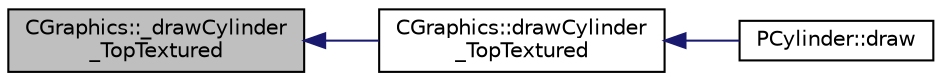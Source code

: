 digraph "CGraphics::_drawCylinder_TopTextured"
{
 // INTERACTIVE_SVG=YES
  edge [fontname="Helvetica",fontsize="10",labelfontname="Helvetica",labelfontsize="10"];
  node [fontname="Helvetica",fontsize="10",shape=record];
  rankdir="LR";
  Node1 [label="CGraphics::_drawCylinder\l_TopTextured",height=0.2,width=0.4,color="black", fillcolor="grey75", style="filled", fontcolor="black"];
  Node1 -> Node2 [dir="back",color="midnightblue",fontsize="10",style="solid",fontname="Helvetica"];
  Node2 [label="CGraphics::drawCylinder\l_TopTextured",height=0.2,width=0.4,color="black", fillcolor="white", style="filled",URL="$dc/d90/class_c_graphics.html#a47ce24696b53e3eec3cf20ea85ebc5e3"];
  Node2 -> Node3 [dir="back",color="midnightblue",fontsize="10",style="solid",fontname="Helvetica"];
  Node3 [label="PCylinder::draw",height=0.2,width=0.4,color="black", fillcolor="white", style="filled",URL="$db/de1/class_p_cylinder.html#a58e163df3e3c0dddac64b2cd32ceb471"];
}

